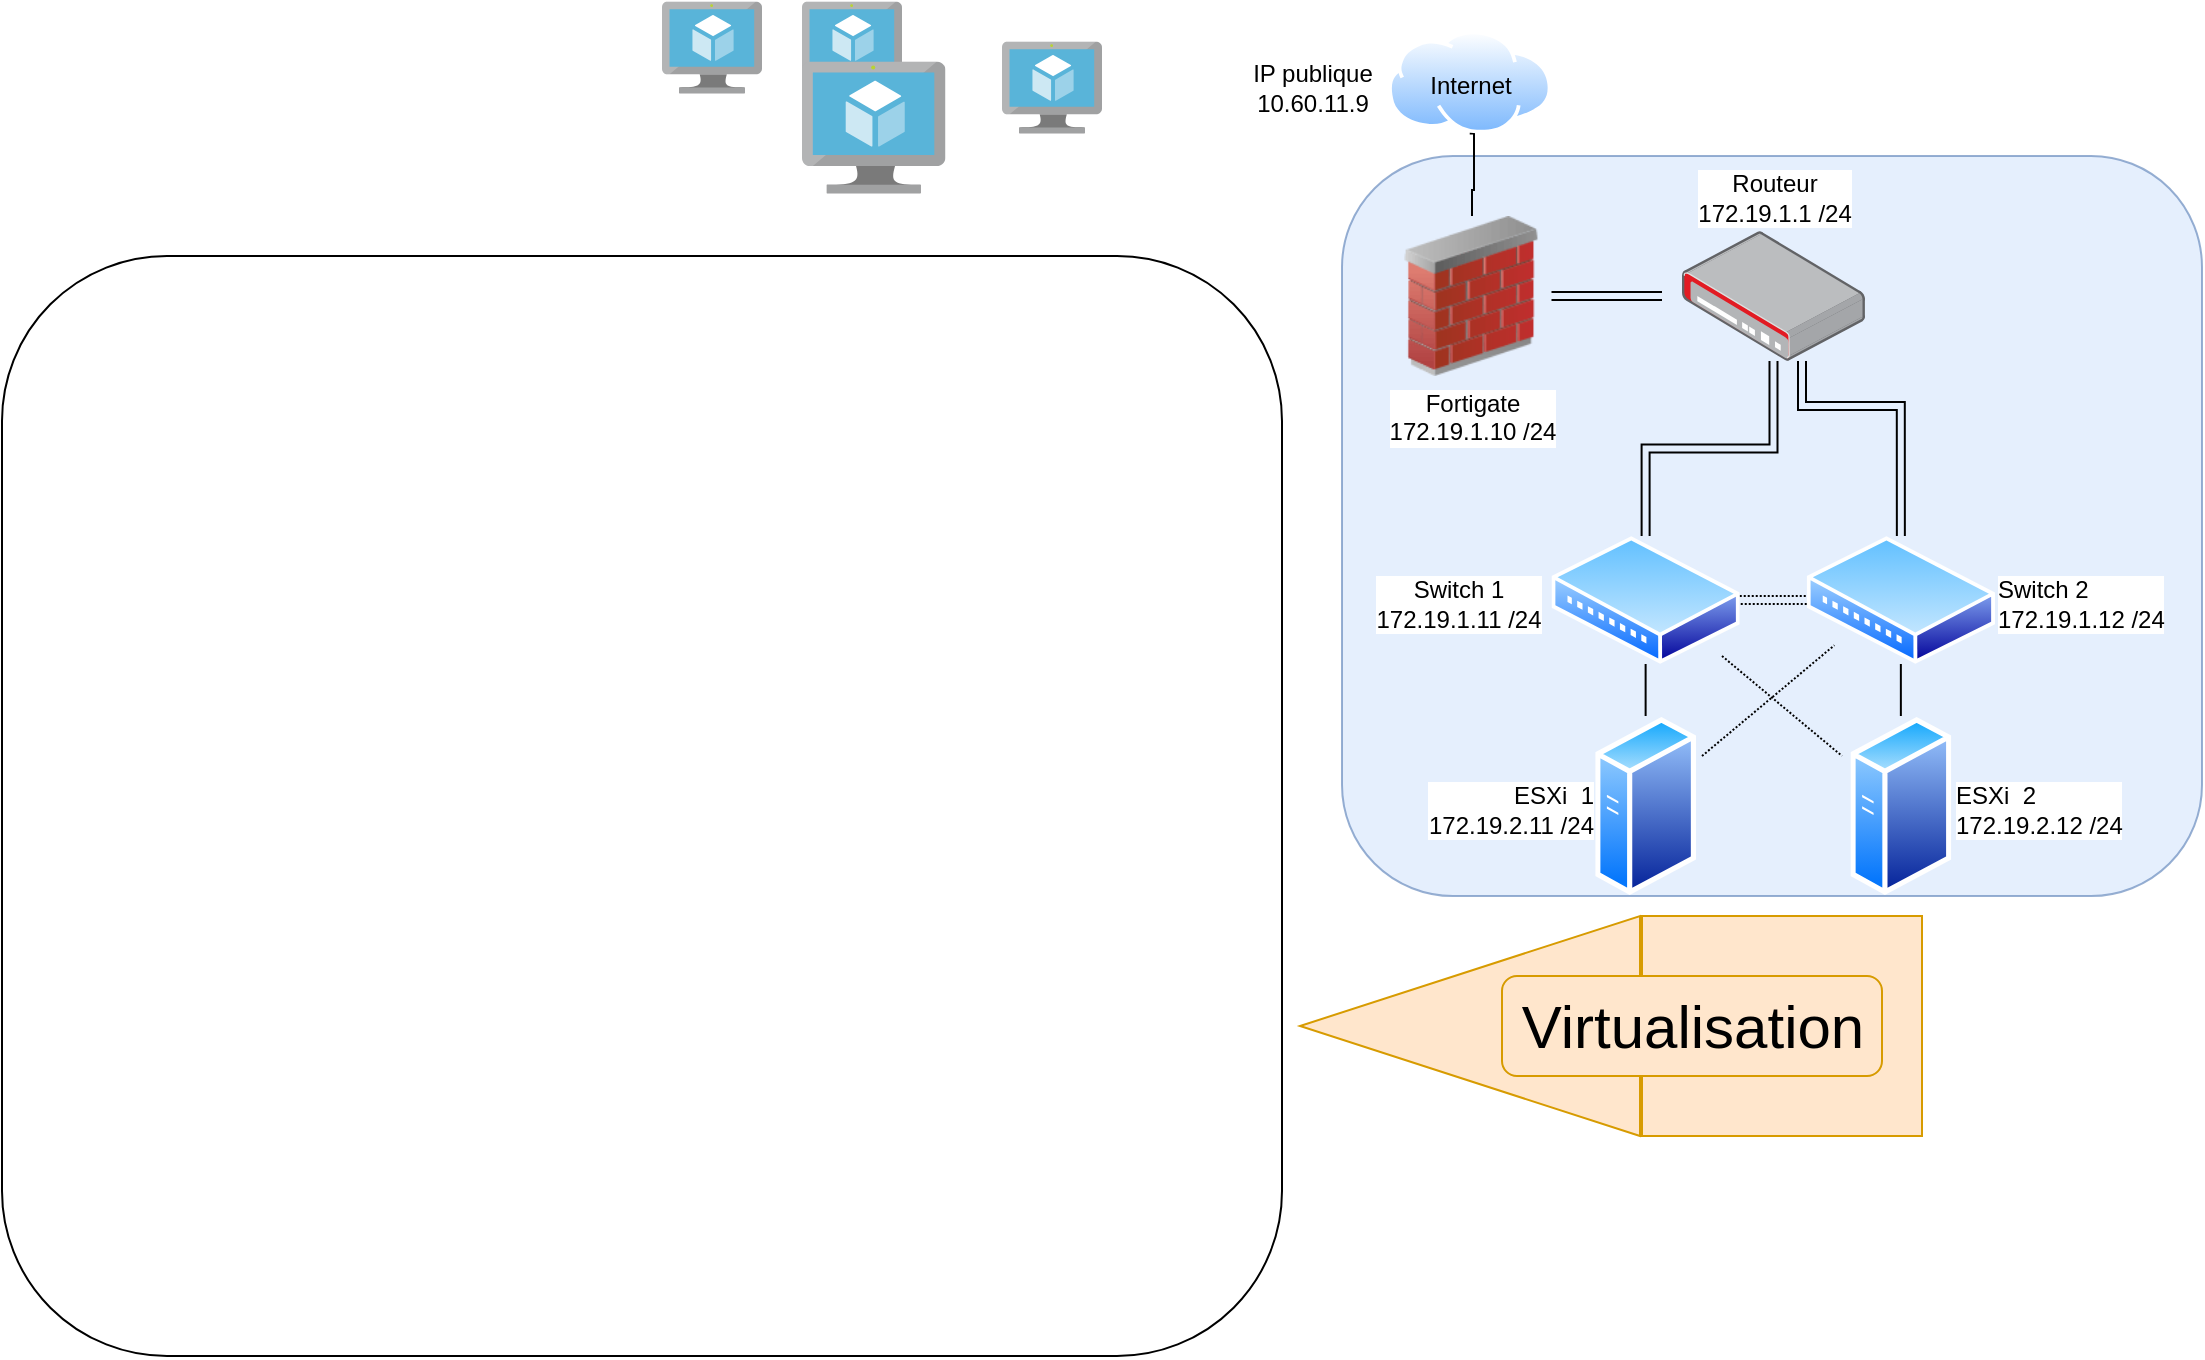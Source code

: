 <mxfile version="24.0.4" type="github">
  <diagram id="6a731a19-8d31-9384-78a2-239565b7b9f0" name="Page-1">
    <mxGraphModel dx="2022" dy="622" grid="1" gridSize="10" guides="1" tooltips="1" connect="1" arrows="1" fold="1" page="1" pageScale="1" pageWidth="827" pageHeight="1169" background="none" math="0" shadow="0">
      <root>
        <mxCell id="0" />
        <mxCell id="1" parent="0" />
        <mxCell id="gzjT-cttMb3SWeKKo4pO-50" value="" style="rounded=1;whiteSpace=wrap;html=1;opacity=70;fillColor=#dae8fc;strokeColor=#6c8ebf;" vertex="1" parent="1">
          <mxGeometry x="350" y="470" width="430" height="370" as="geometry" />
        </mxCell>
        <mxCell id="Wmm3kkMzlQUYRXntBYTg-2259" value="" style="image;sketch=0;aspect=fixed;html=1;points=[];align=center;fontSize=12;image=img/lib/mscae/Virtual_Machine.svg;" parent="1" vertex="1">
          <mxGeometry x="80" y="392.75" width="50" height="46" as="geometry" />
        </mxCell>
        <mxCell id="Wmm3kkMzlQUYRXntBYTg-2260" value="" style="image;sketch=0;aspect=fixed;html=1;points=[];align=center;fontSize=12;image=img/lib/mscae/Virtual_Machine.svg;" parent="1" vertex="1">
          <mxGeometry x="80" y="422.75" width="71.74" height="66" as="geometry" />
        </mxCell>
        <mxCell id="Wmm3kkMzlQUYRXntBYTg-2261" value="" style="image;sketch=0;aspect=fixed;html=1;points=[];align=center;fontSize=12;image=img/lib/mscae/Virtual_Machine.svg;" parent="1" vertex="1">
          <mxGeometry x="10" y="392.75" width="50" height="46" as="geometry" />
        </mxCell>
        <mxCell id="Wmm3kkMzlQUYRXntBYTg-2262" value="" style="image;sketch=0;aspect=fixed;html=1;points=[];align=center;fontSize=12;image=img/lib/mscae/Virtual_Machine.svg;" parent="1" vertex="1">
          <mxGeometry x="180" y="412.75" width="50" height="46" as="geometry" />
        </mxCell>
        <mxCell id="gzjT-cttMb3SWeKKo4pO-6" style="edgeStyle=orthogonalEdgeStyle;rounded=0;orthogonalLoop=1;jettySize=auto;html=1;exitX=0.5;exitY=1;exitDx=0;exitDy=0;strokeColor=default;endArrow=none;endFill=0;" edge="1" parent="1" source="gzjT-cttMb3SWeKKo4pO-1" target="gzjT-cttMb3SWeKKo4pO-2">
          <mxGeometry relative="1" as="geometry">
            <Array as="points">
              <mxPoint x="416" y="487" />
              <mxPoint x="415" y="487" />
            </Array>
          </mxGeometry>
        </mxCell>
        <mxCell id="gzjT-cttMb3SWeKKo4pO-1" value="Internet" style="image;aspect=fixed;perimeter=ellipsePerimeter;html=1;align=center;shadow=0;dashed=0;spacingTop=3;image=img/lib/active_directory/internet_cloud.svg;horizontal=1;verticalAlign=middle;labelPosition=center;verticalLabelPosition=middle;labelBackgroundColor=none;" vertex="1" parent="1">
          <mxGeometry x="373" y="407.25" width="81.75" height="51.5" as="geometry" />
        </mxCell>
        <mxCell id="gzjT-cttMb3SWeKKo4pO-14" style="edgeStyle=orthogonalEdgeStyle;rounded=0;orthogonalLoop=1;jettySize=auto;html=1;exitX=1;exitY=0.5;exitDx=0;exitDy=0;endArrow=none;endFill=0;shape=link;" edge="1" parent="1" source="gzjT-cttMb3SWeKKo4pO-2">
          <mxGeometry relative="1" as="geometry">
            <mxPoint x="510" y="540" as="targetPoint" />
          </mxGeometry>
        </mxCell>
        <mxCell id="gzjT-cttMb3SWeKKo4pO-2" value="&lt;div align=&quot;center&quot;&gt;Fortigate&lt;/div&gt;&lt;div align=&quot;center&quot;&gt;172.19.1.10 /24&lt;/div&gt;" style="image;html=1;image=img/lib/clip_art/networking/Firewall_02_128x128.png;align=center;" vertex="1" parent="1">
          <mxGeometry x="374.75" y="500" width="80" height="80" as="geometry" />
        </mxCell>
        <mxCell id="gzjT-cttMb3SWeKKo4pO-5" value="IP publique&lt;br&gt;10.60.11.9" style="text;html=1;align=center;verticalAlign=middle;resizable=0;points=[];autosize=1;strokeColor=none;fillColor=none;labelBackgroundColor=default;" vertex="1" parent="1">
          <mxGeometry x="290" y="415.75" width="90" height="40" as="geometry" />
        </mxCell>
        <mxCell id="gzjT-cttMb3SWeKKo4pO-13" value="&lt;div&gt;Routeur &lt;br&gt;&lt;/div&gt;&lt;div&gt;172.19.1.1 /24&lt;/div&gt;" style="image;points=[];aspect=fixed;html=1;align=center;shadow=0;dashed=0;image=img/lib/allied_telesis/security/Router_VPN.svg;labelPosition=center;verticalLabelPosition=top;verticalAlign=bottom;" vertex="1" parent="1">
          <mxGeometry x="520" y="507.55" width="91.45" height="64.9" as="geometry" />
        </mxCell>
        <mxCell id="gzjT-cttMb3SWeKKo4pO-19" style="edgeStyle=orthogonalEdgeStyle;rounded=0;orthogonalLoop=1;jettySize=auto;html=1;exitX=1;exitY=0.5;exitDx=0;exitDy=0;entryX=0;entryY=0.5;entryDx=0;entryDy=0;endArrow=none;endFill=0;dashed=1;dashPattern=1 1;shape=link;" edge="1" parent="1" source="gzjT-cttMb3SWeKKo4pO-15" target="gzjT-cttMb3SWeKKo4pO-18">
          <mxGeometry relative="1" as="geometry" />
        </mxCell>
        <mxCell id="gzjT-cttMb3SWeKKo4pO-23" style="edgeStyle=orthogonalEdgeStyle;rounded=0;orthogonalLoop=1;jettySize=auto;html=1;exitX=0.5;exitY=0;exitDx=0;exitDy=0;endArrow=none;endFill=0;shape=link;" edge="1" parent="1" source="gzjT-cttMb3SWeKKo4pO-15" target="gzjT-cttMb3SWeKKo4pO-13">
          <mxGeometry relative="1" as="geometry" />
        </mxCell>
        <mxCell id="gzjT-cttMb3SWeKKo4pO-15" value="Switch 1 &lt;br&gt;&lt;div&gt;172.19.1.11 /24&lt;/div&gt;" style="image;aspect=fixed;perimeter=ellipsePerimeter;html=1;align=center;shadow=0;dashed=0;spacingTop=3;image=img/lib/active_directory/wiring_hub.svg;labelPosition=left;verticalLabelPosition=middle;verticalAlign=middle;" vertex="1" parent="1">
          <mxGeometry x="454.75" y="660" width="94.12" height="64" as="geometry" />
        </mxCell>
        <mxCell id="gzjT-cttMb3SWeKKo4pO-24" style="edgeStyle=orthogonalEdgeStyle;rounded=0;orthogonalLoop=1;jettySize=auto;html=1;exitX=0.5;exitY=0;exitDx=0;exitDy=0;endArrow=none;endFill=0;shape=link;" edge="1" parent="1" source="gzjT-cttMb3SWeKKo4pO-18" target="gzjT-cttMb3SWeKKo4pO-13">
          <mxGeometry relative="1" as="geometry">
            <mxPoint x="580" y="580" as="targetPoint" />
            <Array as="points">
              <mxPoint x="629" y="595" />
              <mxPoint x="580" y="595" />
            </Array>
          </mxGeometry>
        </mxCell>
        <mxCell id="gzjT-cttMb3SWeKKo4pO-18" value="&lt;div&gt;Switch 2&lt;/div&gt;&lt;div&gt;172.19.1.12  /24&lt;/div&gt;" style="image;aspect=fixed;perimeter=ellipsePerimeter;html=1;align=left;shadow=0;dashed=0;spacingTop=3;image=img/lib/active_directory/wiring_hub.svg;labelPosition=right;verticalLabelPosition=middle;verticalAlign=middle;" vertex="1" parent="1">
          <mxGeometry x="582.37" y="660" width="94.12" height="64" as="geometry" />
        </mxCell>
        <mxCell id="gzjT-cttMb3SWeKKo4pO-29" style="edgeStyle=orthogonalEdgeStyle;rounded=0;orthogonalLoop=1;jettySize=auto;html=1;exitX=0.5;exitY=0;exitDx=0;exitDy=0;entryX=0.5;entryY=1;entryDx=0;entryDy=0;endArrow=none;endFill=0;" edge="1" parent="1" source="gzjT-cttMb3SWeKKo4pO-25" target="gzjT-cttMb3SWeKKo4pO-15">
          <mxGeometry relative="1" as="geometry" />
        </mxCell>
        <mxCell id="gzjT-cttMb3SWeKKo4pO-25" value="ESXi&amp;nbsp; 1&lt;br&gt;172.19.2.11 /24" style="image;aspect=fixed;perimeter=ellipsePerimeter;html=1;align=right;shadow=0;dashed=0;spacingTop=3;image=img/lib/active_directory/generic_server.svg;labelPosition=left;verticalLabelPosition=middle;verticalAlign=middle;" vertex="1" parent="1">
          <mxGeometry x="476.61" y="750" width="50.4" height="90" as="geometry" />
        </mxCell>
        <mxCell id="gzjT-cttMb3SWeKKo4pO-30" style="edgeStyle=orthogonalEdgeStyle;rounded=0;orthogonalLoop=1;jettySize=auto;html=1;exitX=0.5;exitY=0;exitDx=0;exitDy=0;entryX=0.5;entryY=1;entryDx=0;entryDy=0;endArrow=none;endFill=0;" edge="1" parent="1" source="gzjT-cttMb3SWeKKo4pO-26" target="gzjT-cttMb3SWeKKo4pO-18">
          <mxGeometry relative="1" as="geometry" />
        </mxCell>
        <mxCell id="gzjT-cttMb3SWeKKo4pO-26" value="ESXi&amp;nbsp; 2&lt;br&gt;&lt;div&gt;172.19.2.12 /24&lt;/div&gt;" style="image;aspect=fixed;perimeter=ellipsePerimeter;html=1;align=left;shadow=0;dashed=0;spacingTop=3;image=img/lib/active_directory/generic_server.svg;labelPosition=right;verticalLabelPosition=middle;verticalAlign=middle;" vertex="1" parent="1">
          <mxGeometry x="604.23" y="750" width="50.4" height="90" as="geometry" />
        </mxCell>
        <mxCell id="gzjT-cttMb3SWeKKo4pO-34" value="" style="edgeStyle=none;orthogonalLoop=1;jettySize=auto;html=1;rounded=0;entryX=0;entryY=1;entryDx=0;entryDy=0;endArrow=none;endFill=0;dashed=1;dashPattern=1 1;" edge="1" parent="1" target="gzjT-cttMb3SWeKKo4pO-18">
          <mxGeometry width="100" relative="1" as="geometry">
            <mxPoint x="530" y="770" as="sourcePoint" />
            <mxPoint x="330" y="820" as="targetPoint" />
            <Array as="points" />
          </mxGeometry>
        </mxCell>
        <mxCell id="gzjT-cttMb3SWeKKo4pO-35" value="" style="edgeStyle=none;orthogonalLoop=1;jettySize=auto;html=1;rounded=0;endArrow=none;endFill=0;dashed=1;dashPattern=1 1;" edge="1" parent="1">
          <mxGeometry width="100" relative="1" as="geometry">
            <mxPoint x="540" y="720" as="sourcePoint" />
            <mxPoint x="600" y="770" as="targetPoint" />
            <Array as="points" />
          </mxGeometry>
        </mxCell>
        <mxCell id="gzjT-cttMb3SWeKKo4pO-43" value="" style="triangle;whiteSpace=wrap;html=1;rotation=-180;fillColor=#ffe6cc;strokeColor=#d79b00;" vertex="1" parent="1">
          <mxGeometry x="329" y="850" width="170" height="110" as="geometry" />
        </mxCell>
        <mxCell id="gzjT-cttMb3SWeKKo4pO-44" value="" style="whiteSpace=wrap;html=1;fillColor=#ffe6cc;strokeColor=#d79b00;" vertex="1" parent="1">
          <mxGeometry x="500" y="850" width="140" height="110" as="geometry" />
        </mxCell>
        <mxCell id="gzjT-cttMb3SWeKKo4pO-45" value="&lt;div style=&quot;font-size: 30px;&quot;&gt;Virtualisation&lt;/div&gt;" style="text;html=1;align=center;verticalAlign=middle;resizable=0;points=[];autosize=1;strokeColor=#d79b00;fillColor=#ffe6cc;strokeWidth=1;perimeterSpacing=1;rounded=1;glass=0;shadow=0;textShadow=0;fontSize=30;" vertex="1" parent="1">
          <mxGeometry x="430" y="880" width="190" height="50" as="geometry" />
        </mxCell>
        <mxCell id="gzjT-cttMb3SWeKKo4pO-48" value="" style="rounded=1;whiteSpace=wrap;html=1;" vertex="1" parent="1">
          <mxGeometry x="-320" y="520" width="640" height="550" as="geometry" />
        </mxCell>
      </root>
    </mxGraphModel>
  </diagram>
</mxfile>
